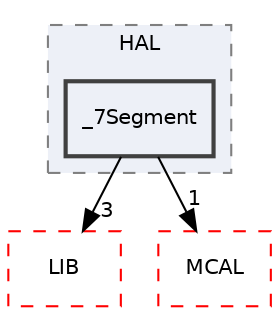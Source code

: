 digraph "Unit_10_SecondTermProject/Unit_10_SecondTermProject/ECU2/ECU2_Dashboard/Inc/HAL/_7Segment"
{
 // LATEX_PDF_SIZE
  edge [fontname="Helvetica",fontsize="10",labelfontname="Helvetica",labelfontsize="10"];
  node [fontname="Helvetica",fontsize="10",shape=record];
  compound=true
  subgraph clusterdir_ac04882b3ec6dcf518a4267f82380e4f {
    graph [ bgcolor="#edf0f7", pencolor="grey50", style="filled,dashed,", label="HAL", fontname="Helvetica", fontsize="10", URL="dir_ac04882b3ec6dcf518a4267f82380e4f.html"]
  dir_43f4a05c19e51a64bfea235151388d30 [shape=box, label="_7Segment", style="filled,bold,", fillcolor="#edf0f7", color="grey25", URL="dir_43f4a05c19e51a64bfea235151388d30.html"];
  }
  dir_d22e1ea2fc680c6f0dcd19c090781ff5 [shape=box, label="LIB", style="dashed,", fillcolor="#edf0f7", color="red", URL="dir_d22e1ea2fc680c6f0dcd19c090781ff5.html"];
  dir_e9a0d3b8d102ce52e6c93b4a232ee02c [shape=box, label="MCAL", style="dashed,", fillcolor="#edf0f7", color="red", URL="dir_e9a0d3b8d102ce52e6c93b4a232ee02c.html"];
  dir_43f4a05c19e51a64bfea235151388d30->dir_d22e1ea2fc680c6f0dcd19c090781ff5 [headlabel="3", labeldistance=1.5 headhref="dir_000000_000015.html"];
  dir_43f4a05c19e51a64bfea235151388d30->dir_e9a0d3b8d102ce52e6c93b4a232ee02c [headlabel="1", labeldistance=1.5 headhref="dir_000000_000016.html"];
}
